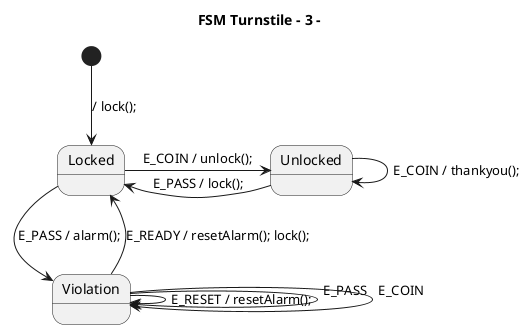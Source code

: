 @startuml

title FSM Turnstile - 3 -

[*] --> Locked : / lock();
Locked -right--> Unlocked : E_COIN / unlock();
Locked --> Violation: E_PASS / alarm();
Violation --> Locked :    E_READY / resetAlarm(); lock();
Violation --> Violation : E_RESET / resetAlarm();
Violation --> Violation : E_PASS\n
Violation --> Violation : E_COIN\n
Unlocked -left--> Locked : E_PASS / lock();
Unlocked --> Unlocked : E_COIN / thankyou();

@enduml
